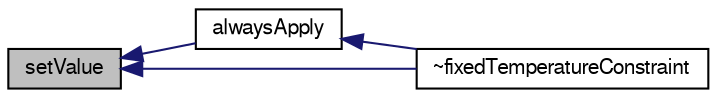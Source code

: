 digraph "setValue"
{
  bgcolor="transparent";
  edge [fontname="FreeSans",fontsize="10",labelfontname="FreeSans",labelfontsize="10"];
  node [fontname="FreeSans",fontsize="10",shape=record];
  rankdir="LR";
  Node1038 [label="setValue",height=0.2,width=0.4,color="black", fillcolor="grey75", style="filled", fontcolor="black"];
  Node1038 -> Node1039 [dir="back",color="midnightblue",fontsize="10",style="solid",fontname="FreeSans"];
  Node1039 [label="alwaysApply",height=0.2,width=0.4,color="black",URL="$a23430.html#a68b028e4f9d17fe8f3866edc65660f03",tooltip="Flag to bypass the apply flag list checking. "];
  Node1039 -> Node1040 [dir="back",color="midnightblue",fontsize="10",style="solid",fontname="FreeSans"];
  Node1040 [label="~fixedTemperatureConstraint",height=0.2,width=0.4,color="black",URL="$a23430.html#ab8e1abb36d2fb93a0fc2deb42ce80dd2",tooltip="Destructor. "];
  Node1038 -> Node1040 [dir="back",color="midnightblue",fontsize="10",style="solid",fontname="FreeSans"];
}
